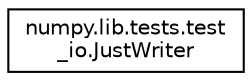 digraph "Graphical Class Hierarchy"
{
 // LATEX_PDF_SIZE
  edge [fontname="Helvetica",fontsize="10",labelfontname="Helvetica",labelfontsize="10"];
  node [fontname="Helvetica",fontsize="10",shape=record];
  rankdir="LR";
  Node0 [label="numpy.lib.tests.test\l_io.JustWriter",height=0.2,width=0.4,color="black", fillcolor="white", style="filled",URL="$classnumpy_1_1lib_1_1tests_1_1test__io_1_1JustWriter.html",tooltip=" "];
}
